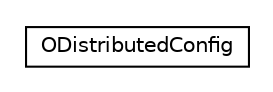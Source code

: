 #!/usr/local/bin/dot
#
# Class diagram 
# Generated by UMLGraph version R5_6-24-gf6e263 (http://www.umlgraph.org/)
#

digraph G {
	edge [fontname="Helvetica",fontsize=10,labelfontname="Helvetica",labelfontsize=10];
	node [fontname="Helvetica",fontsize=10,shape=plaintext];
	nodesep=0.25;
	ranksep=0.5;
	// com.orientechnologies.orient.server.distributed.config.ODistributedConfig
	c592877 [label=<<table title="com.orientechnologies.orient.server.distributed.config.ODistributedConfig" border="0" cellborder="1" cellspacing="0" cellpadding="2" port="p" href="./ODistributedConfig.html">
		<tr><td><table border="0" cellspacing="0" cellpadding="1">
<tr><td align="center" balign="center"> ODistributedConfig </td></tr>
		</table></td></tr>
		</table>>, URL="./ODistributedConfig.html", fontname="Helvetica", fontcolor="black", fontsize=10.0];
}

